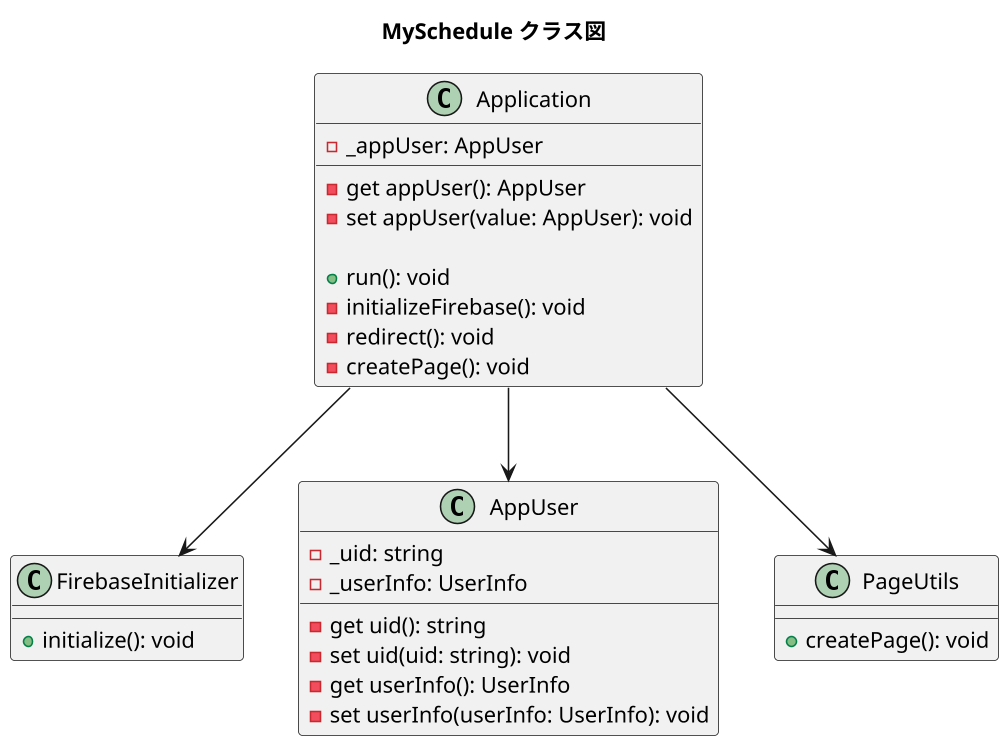 @startuml MySchedule
title MySchedule クラス図
skinparam dpi 150

class Application {
  - _appUser: AppUser

  - get appUser(): AppUser
  - set appUser(value: AppUser): void

  + run(): void
  - initializeFirebase(): void
  - redirect(): void
  - createPage(): void
}

class FirebaseInitializer {
  + initialize(): void
}

class AppUser {
    - _uid: string
    - _userInfo: UserInfo

    - get uid(): string
    - set uid(uid: string): void
    - get userInfo(): UserInfo
    - set userInfo(userInfo: UserInfo): void
}

class PageUtils {
  + createPage(): void
}

Application --> FirebaseInitializer
Application --> AppUser
Application --> PageUtils

@enduml